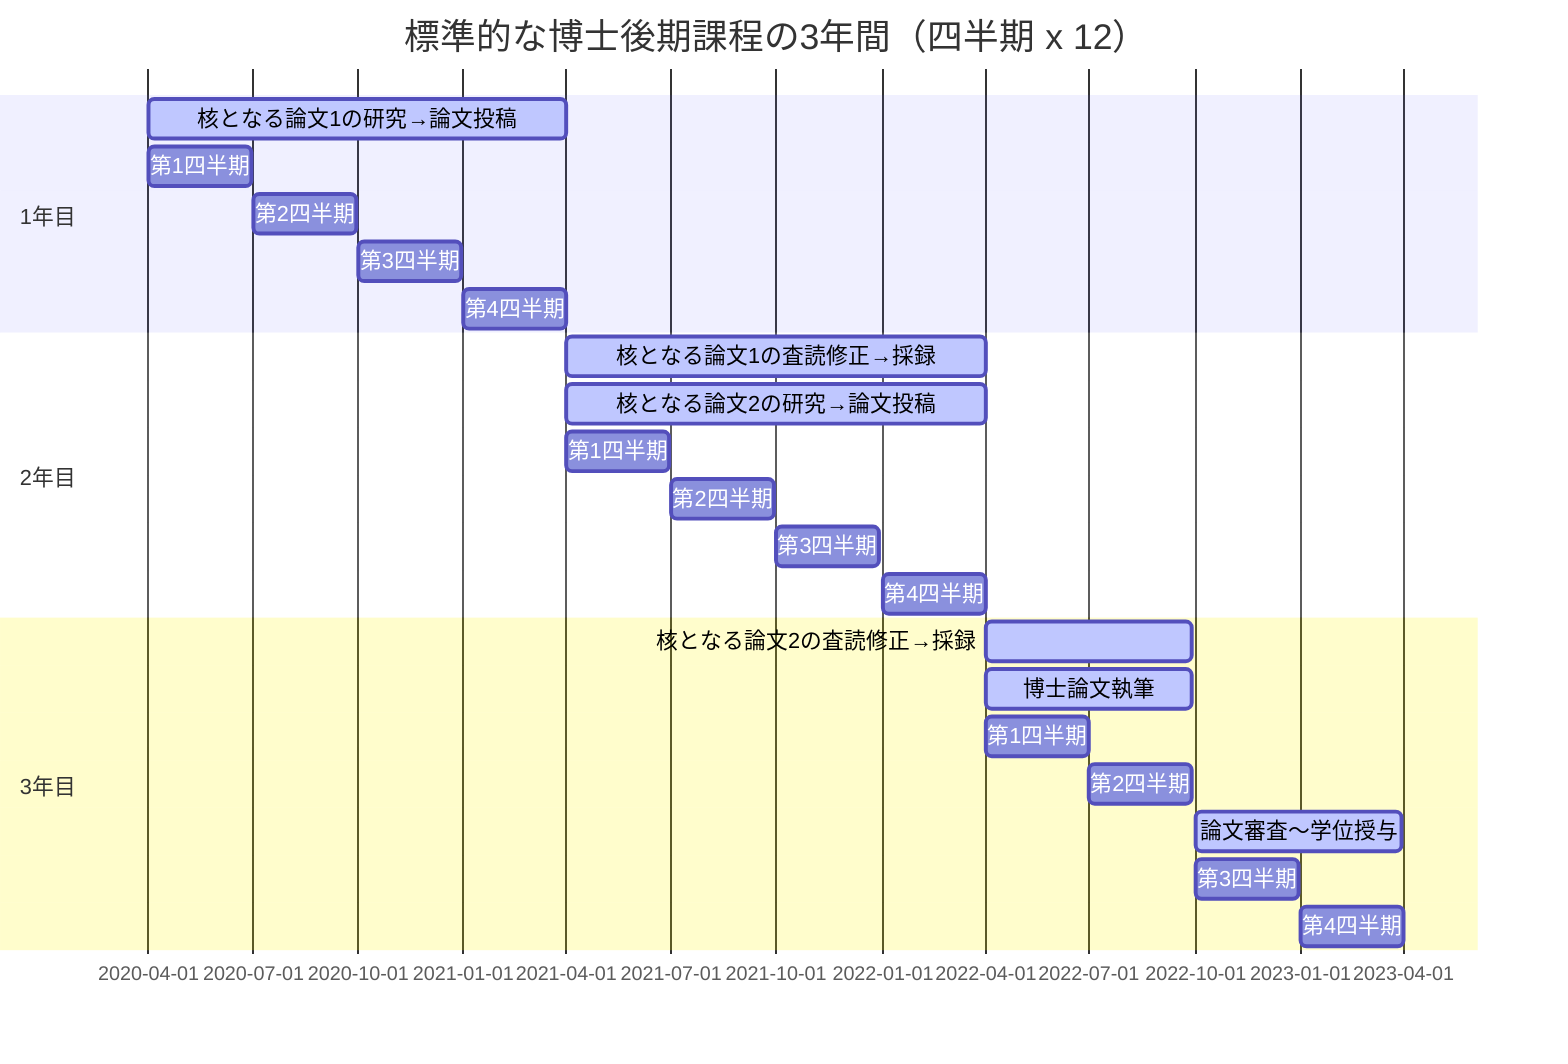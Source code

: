 gantt
    title 標準的な博士後期課程の3年間（四半期 x 12）
    dateFormat  YYYY-MM
    section 1年目
    核となる論文1の研究→論文投稿    :active, 2020-04, 365d
    第1四半期           :2020-04, 90d
    第2四半期           :2020-07, 90d
    第3四半期           :2020-10, 90d
    第4四半期           :2021-01, 90d
    section 2年目
    核となる論文1の査読修正→採録    :active, 2021-04, 365d
    核となる論文2の研究→論文投稿    :active, 2021-04, 365d
    第1四半期           :2021-04, 90d
    第2四半期           :2021-07, 90d
    第3四半期           :2021-10, 90d
    第4四半期           :2022-01, 90d
    section 3年目
    核となる論文2の査読修正→採録    :active, 2022-04, 180d
    博士論文執筆        :active, 2022-04, 180d
    第1四半期           :2022-04, 90d
    第2四半期           :2022-07, 90d
    論文審査～学位授与   :active, 2022-10, 180d
    第3四半期           :2022-10, 90d
    第4四半期           :2023-01, 90d